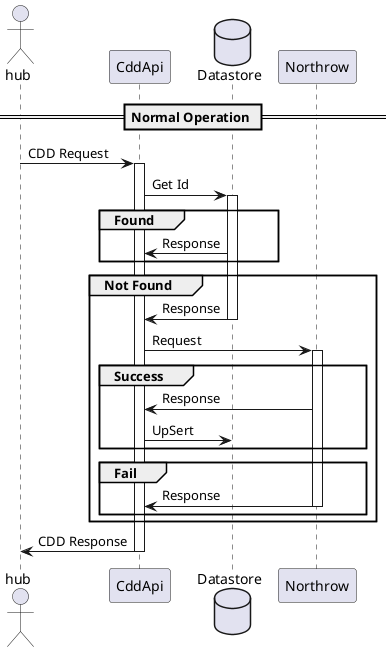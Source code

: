 @startuml CDD-ServiceProcess

' left to right direction
hide empty description

actor hub
participant  CddApi
database Datastore

== Normal Operation ==

hub -> CddApi : CDD Request
activate CddApi

CddApi -> Datastore : Get Id
activate Datastore

group Found
    CddApi <- Datastore : Response

end
group Not Found
    CddApi <- Datastore : Response
    deactivate Datastore

    CddApi -> Northrow : Request
    activate Northrow

    group Success
        CddApi <- Northrow : Response

        CddApi -> Datastore : UpSert
    end
    group Fail
        CddApi <- Northrow : Response
        deactivate Northrow
    end
end

hub <- CddApi : CDD Response
deactivate CddApi

@enduml